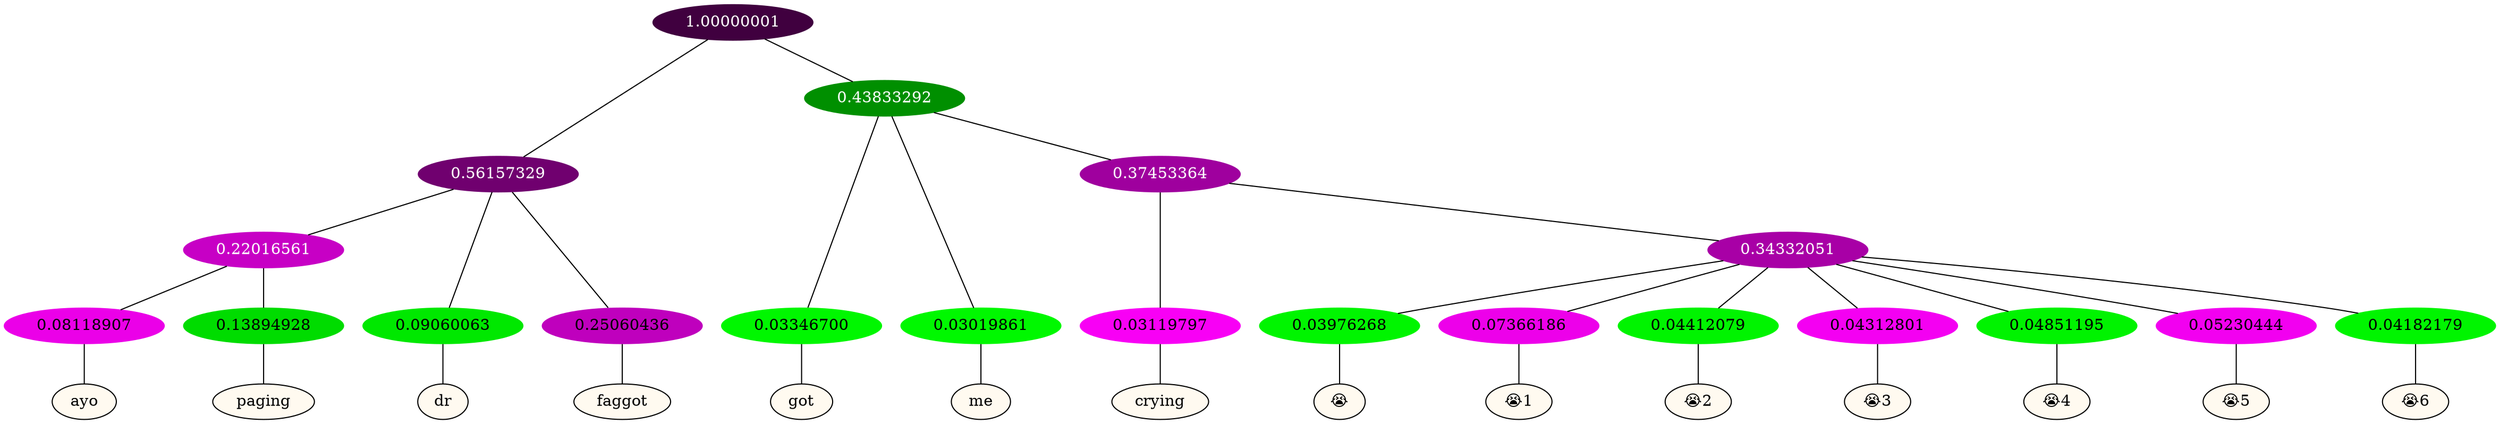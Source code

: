 graph {
	node [format=png height=0.15 nodesep=0.001 ordering=out overlap=prism overlap_scaling=0.01 ranksep=0.001 ratio=0.2 style=filled width=0.15]
	{
		rank=same
		a_w_9 [label=ayo color=black fillcolor=floralwhite style="filled,solid"]
		a_w_10 [label=paging color=black fillcolor=floralwhite style="filled,solid"]
		a_w_4 [label=dr color=black fillcolor=floralwhite style="filled,solid"]
		a_w_5 [label=faggot color=black fillcolor=floralwhite style="filled,solid"]
		a_w_6 [label=got color=black fillcolor=floralwhite style="filled,solid"]
		a_w_7 [label=me color=black fillcolor=floralwhite style="filled,solid"]
		a_w_11 [label=crying color=black fillcolor=floralwhite style="filled,solid"]
		a_w_13 [label="😭" color=black fillcolor=floralwhite style="filled,solid"]
		a_w_14 [label="😭1" color=black fillcolor=floralwhite style="filled,solid"]
		a_w_15 [label="😭2" color=black fillcolor=floralwhite style="filled,solid"]
		a_w_16 [label="😭3" color=black fillcolor=floralwhite style="filled,solid"]
		a_w_17 [label="😭4" color=black fillcolor=floralwhite style="filled,solid"]
		a_w_18 [label="😭5" color=black fillcolor=floralwhite style="filled,solid"]
		a_w_19 [label="😭6" color=black fillcolor=floralwhite style="filled,solid"]
	}
	a_n_9 -- a_w_9
	a_n_10 -- a_w_10
	a_n_4 -- a_w_4
	a_n_5 -- a_w_5
	a_n_6 -- a_w_6
	a_n_7 -- a_w_7
	a_n_11 -- a_w_11
	a_n_13 -- a_w_13
	a_n_14 -- a_w_14
	a_n_15 -- a_w_15
	a_n_16 -- a_w_16
	a_n_17 -- a_w_17
	a_n_18 -- a_w_18
	a_n_19 -- a_w_19
	{
		rank=same
		a_n_9 [label=0.08118907 color="0.835 1.000 0.919" fontcolor=black]
		a_n_10 [label=0.13894928 color="0.334 1.000 0.861" fontcolor=black]
		a_n_4 [label=0.09060063 color="0.334 1.000 0.909" fontcolor=black]
		a_n_5 [label=0.25060436 color="0.835 1.000 0.749" fontcolor=black]
		a_n_6 [label=0.03346700 color="0.334 1.000 0.967" fontcolor=black]
		a_n_7 [label=0.03019861 color="0.334 1.000 0.970" fontcolor=black]
		a_n_11 [label=0.03119797 color="0.835 1.000 0.969" fontcolor=black]
		a_n_13 [label=0.03976268 color="0.334 1.000 0.960" fontcolor=black]
		a_n_14 [label=0.07366186 color="0.835 1.000 0.926" fontcolor=black]
		a_n_15 [label=0.04412079 color="0.334 1.000 0.956" fontcolor=black]
		a_n_16 [label=0.04312801 color="0.835 1.000 0.957" fontcolor=black]
		a_n_17 [label=0.04851195 color="0.334 1.000 0.951" fontcolor=black]
		a_n_18 [label=0.05230444 color="0.835 1.000 0.948" fontcolor=black]
		a_n_19 [label=0.04182179 color="0.334 1.000 0.958" fontcolor=black]
	}
	a_n_0 [label=1.00000001 color="0.835 1.000 0.250" fontcolor=grey99]
	a_n_1 [label=0.56157329 color="0.835 1.000 0.438" fontcolor=grey99]
	a_n_0 -- a_n_1
	a_n_2 [label=0.43833292 color="0.334 1.000 0.562" fontcolor=grey99]
	a_n_0 -- a_n_2
	a_n_3 [label=0.22016561 color="0.835 1.000 0.780" fontcolor=grey99]
	a_n_1 -- a_n_3
	a_n_1 -- a_n_4
	a_n_1 -- a_n_5
	a_n_2 -- a_n_6
	a_n_2 -- a_n_7
	a_n_8 [label=0.37453364 color="0.835 1.000 0.625" fontcolor=grey99]
	a_n_2 -- a_n_8
	a_n_3 -- a_n_9
	a_n_3 -- a_n_10
	a_n_8 -- a_n_11
	a_n_12 [label=0.34332051 color="0.835 1.000 0.657" fontcolor=grey99]
	a_n_8 -- a_n_12
	a_n_12 -- a_n_13
	a_n_12 -- a_n_14
	a_n_12 -- a_n_15
	a_n_12 -- a_n_16
	a_n_12 -- a_n_17
	a_n_12 -- a_n_18
	a_n_12 -- a_n_19
}
